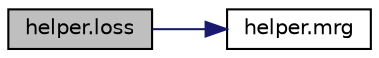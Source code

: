 digraph "helper.loss"
{
 // INTERACTIVE_SVG=YES
 // LATEX_PDF_SIZE
  edge [fontname="Helvetica",fontsize="10",labelfontname="Helvetica",labelfontsize="10"];
  node [fontname="Helvetica",fontsize="10",shape=record];
  rankdir="LR";
  Node1 [label="helper.loss",height=0.2,width=0.4,color="black", fillcolor="grey75", style="filled", fontcolor="black",tooltip=" "];
  Node1 -> Node2 [color="midnightblue",fontsize="10",style="solid",fontname="Helvetica"];
  Node2 [label="helper.mrg",height=0.2,width=0.4,color="black", fillcolor="white", style="filled",URL="$namespacehelper.html#a60d07b59d3989fec2a0b9944156184a7",tooltip=" "];
}
